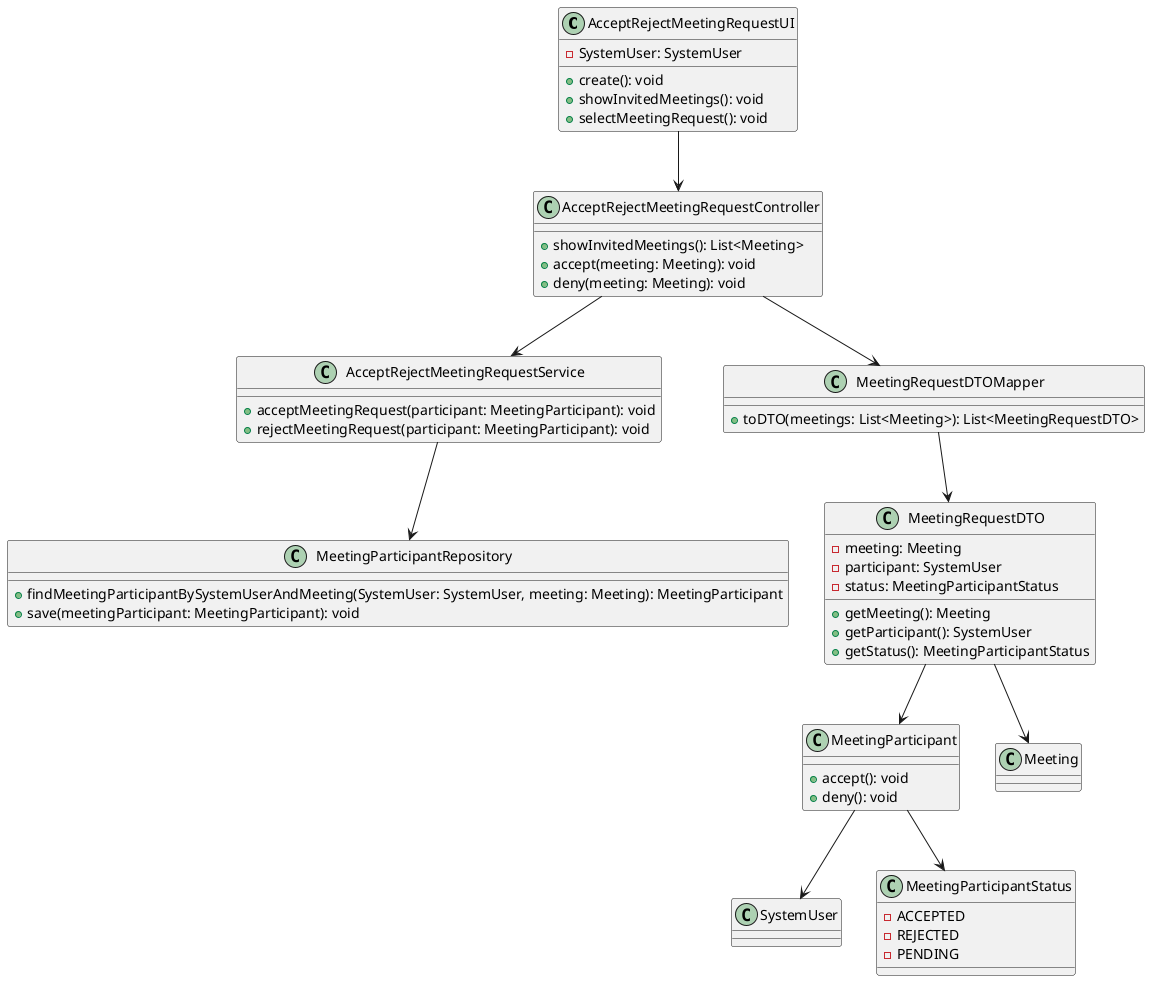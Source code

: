 @startuml

class AcceptRejectMeetingRequestUI {
  - SystemUser: SystemUser
  + create(): void
  + showInvitedMeetings(): void
  + selectMeetingRequest(): void
}

class AcceptRejectMeetingRequestController {
  + showInvitedMeetings(): List<Meeting>
  + accept(meeting: Meeting): void
  + deny(meeting: Meeting): void
}

class AcceptRejectMeetingRequestService {
  + acceptMeetingRequest(participant: MeetingParticipant): void
  + rejectMeetingRequest(participant: MeetingParticipant): void
}

class MeetingRequestDTOMapper {
  + toDTO(meetings: List<Meeting>): List<MeetingRequestDTO>
}

class MeetingRequestDTO {
  - meeting: Meeting
  - participant: SystemUser
  - status: MeetingParticipantStatus
  + getMeeting(): Meeting
  + getParticipant(): SystemUser
  + getStatus(): MeetingParticipantStatus
}

class MeetingParticipant {
  + accept(): void
  + deny(): void
}

class MeetingParticipantRepository {
  + findMeetingParticipantBySystemUserAndMeeting(SystemUser: SystemUser, meeting: Meeting): MeetingParticipant
  + save(meetingParticipant: MeetingParticipant): void
}

class SystemUser {
 
}

class Meeting {
 
}

class MeetingParticipantStatus {
   - ACCEPTED
   - REJECTED
   - PENDING
}

AcceptRejectMeetingRequestUI --> AcceptRejectMeetingRequestController
AcceptRejectMeetingRequestController --> AcceptRejectMeetingRequestService
AcceptRejectMeetingRequestController --> MeetingRequestDTOMapper

AcceptRejectMeetingRequestService --> MeetingParticipantRepository
MeetingRequestDTOMapper --> MeetingRequestDTO
MeetingParticipant --> MeetingParticipantStatus
MeetingParticipant --> SystemUser
MeetingRequestDTO --> Meeting
MeetingRequestDTO --> MeetingParticipant


@enduml
